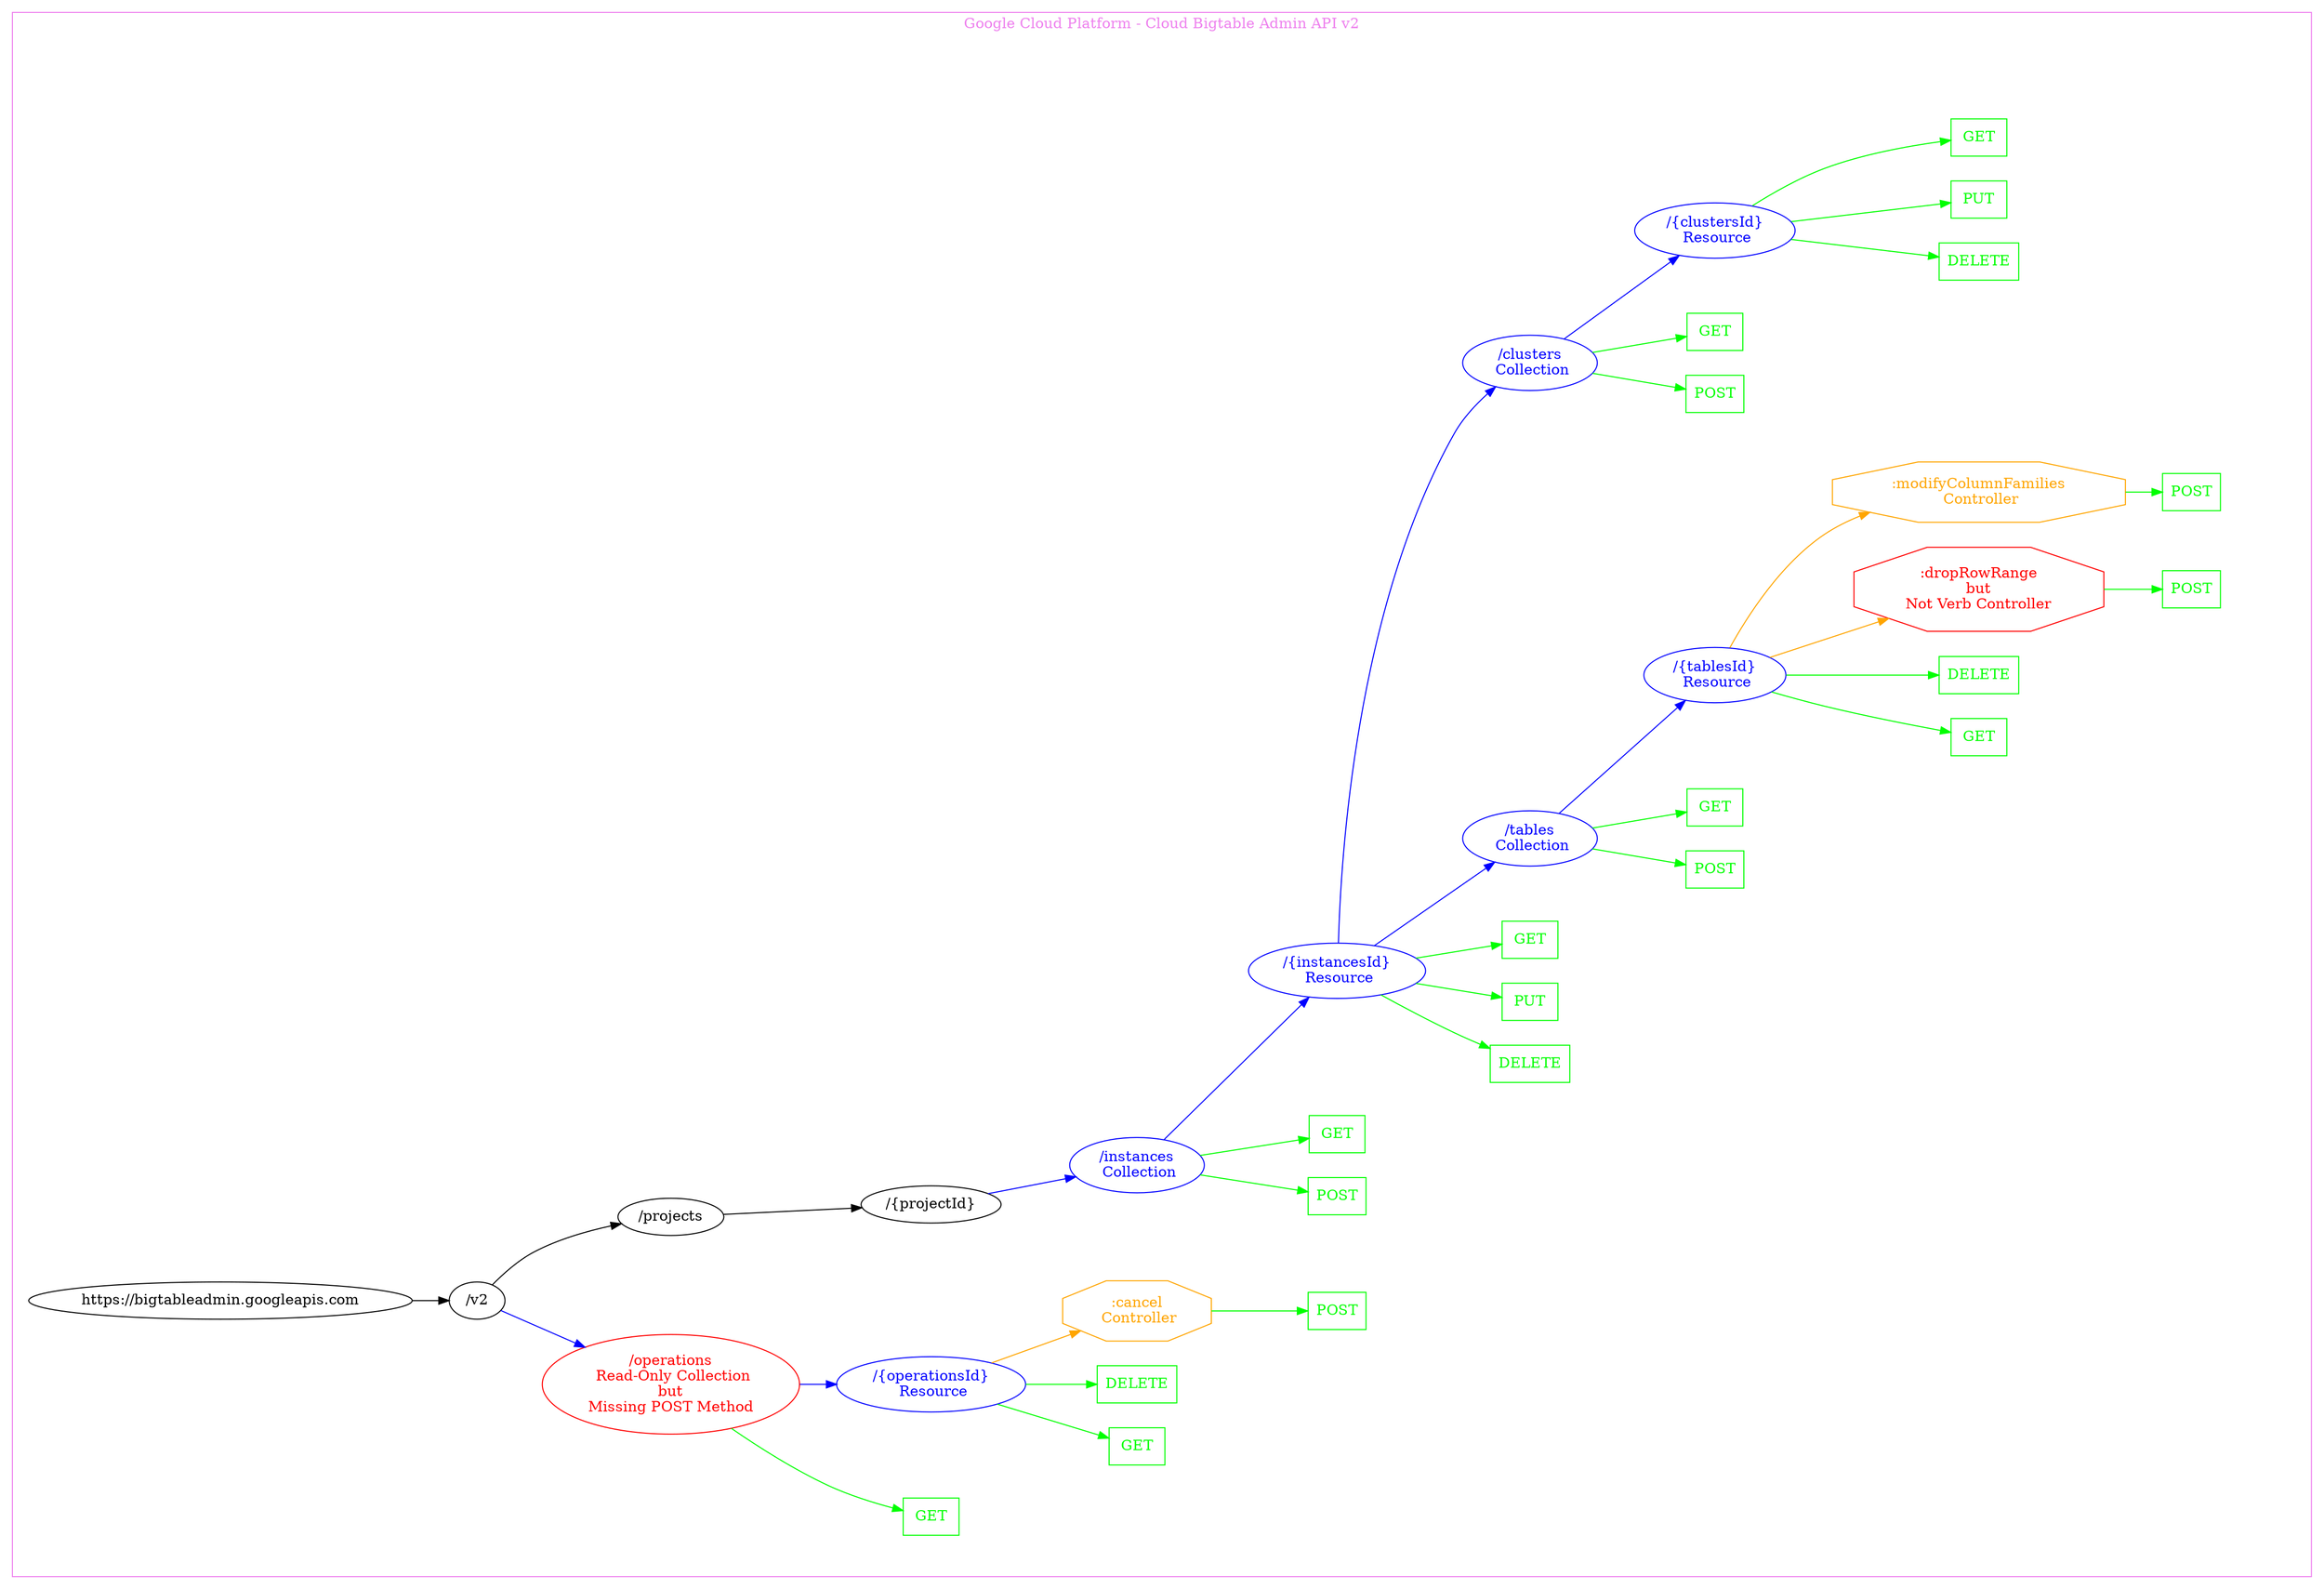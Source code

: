 digraph Cloud_Computing_REST_API {
rankdir="LR";
subgraph cluster_0 {
label="Google Cloud Platform - Cloud Bigtable Admin API v2"
color=violet
fontcolor=violet
subgraph cluster_1 {
label=""
color=white
fontcolor=white
node1 [label="https://bigtableadmin.googleapis.com", shape="ellipse", color="black", fontcolor="black"]
node1 -> node2 [color="black", fontcolor="black"]
subgraph cluster_2 {
label=""
color=white
fontcolor=white
node2 [label="/v2", shape="ellipse", color="black", fontcolor="black"]
node2 -> node3 [color="blue", fontcolor="blue"]
subgraph cluster_3 {
label=""
color=white
fontcolor=white
node3 [label="/operations\n Read-Only Collection\nbut\nMissing POST Method", shape="ellipse", color="red", fontcolor="red"]
node3 -> node4 [color="green", fontcolor="green"]
subgraph cluster_4 {
label=""
color=white
fontcolor=white
node4 [label="GET", shape="box", color="green", fontcolor="green"]
}
node3 -> node5 [color="blue", fontcolor="blue"]
subgraph cluster_5 {
label=""
color=white
fontcolor=white
node5 [label="/{operationsId}\n Resource", shape="ellipse", color="blue", fontcolor="blue"]
node5 -> node6 [color="green", fontcolor="green"]
subgraph cluster_6 {
label=""
color=white
fontcolor=white
node6 [label="GET", shape="box", color="green", fontcolor="green"]
}
node5 -> node7 [color="green", fontcolor="green"]
subgraph cluster_7 {
label=""
color=white
fontcolor=white
node7 [label="DELETE", shape="box", color="green", fontcolor="green"]
}
node5 -> node8 [color="orange", fontcolor="orange"]
subgraph cluster_8 {
label=""
color=white
fontcolor=white
node8 [label=":cancel\n Controller", shape="octagon", color="orange", fontcolor="orange"]
node8 -> node9 [color="green", fontcolor="green"]
subgraph cluster_9 {
label=""
color=white
fontcolor=white
node9 [label="POST", shape="box", color="green", fontcolor="green"]
}
}
}
}
node2 -> node10 [color="black", fontcolor="black"]
subgraph cluster_10 {
label=""
color=white
fontcolor=white
node10 [label="/projects", shape="ellipse", color="black", fontcolor="black"]
node10 -> node11 [color="black", fontcolor="black"]
subgraph cluster_11 {
label=""
color=white
fontcolor=white
node11 [label="/{projectId}", shape="ellipse", color="black", fontcolor="black"]
node11 -> node12 [color="blue", fontcolor="blue"]
subgraph cluster_12 {
label=""
color=white
fontcolor=white
node12 [label="/instances\n Collection", shape="ellipse", color="blue", fontcolor="blue"]
node12 -> node13 [color="green", fontcolor="green"]
subgraph cluster_13 {
label=""
color=white
fontcolor=white
node13 [label="POST", shape="box", color="green", fontcolor="green"]
}
node12 -> node14 [color="green", fontcolor="green"]
subgraph cluster_14 {
label=""
color=white
fontcolor=white
node14 [label="GET", shape="box", color="green", fontcolor="green"]
}
node12 -> node15 [color="blue", fontcolor="blue"]
subgraph cluster_15 {
label=""
color=white
fontcolor=white
node15 [label="/{instancesId}\n Resource", shape="ellipse", color="blue", fontcolor="blue"]
node15 -> node16 [color="green", fontcolor="green"]
subgraph cluster_16 {
label=""
color=white
fontcolor=white
node16 [label="DELETE", shape="box", color="green", fontcolor="green"]
}
node15 -> node17 [color="green", fontcolor="green"]
subgraph cluster_17 {
label=""
color=white
fontcolor=white
node17 [label="PUT", shape="box", color="green", fontcolor="green"]
}
node15 -> node18 [color="green", fontcolor="green"]
subgraph cluster_18 {
label=""
color=white
fontcolor=white
node18 [label="GET", shape="box", color="green", fontcolor="green"]
}
node15 -> node19 [color="blue", fontcolor="blue"]
subgraph cluster_19 {
label=""
color=white
fontcolor=white
node19 [label="/tables\n Collection", shape="ellipse", color="blue", fontcolor="blue"]
node19 -> node20 [color="green", fontcolor="green"]
subgraph cluster_20 {
label=""
color=white
fontcolor=white
node20 [label="POST", shape="box", color="green", fontcolor="green"]
}
node19 -> node21 [color="green", fontcolor="green"]
subgraph cluster_21 {
label=""
color=white
fontcolor=white
node21 [label="GET", shape="box", color="green", fontcolor="green"]
}
node19 -> node22 [color="blue", fontcolor="blue"]
subgraph cluster_22 {
label=""
color=white
fontcolor=white
node22 [label="/{tablesId}\n Resource", shape="ellipse", color="blue", fontcolor="blue"]
node22 -> node23 [color="green", fontcolor="green"]
subgraph cluster_23 {
label=""
color=white
fontcolor=white
node23 [label="GET", shape="box", color="green", fontcolor="green"]
}
node22 -> node24 [color="green", fontcolor="green"]
subgraph cluster_24 {
label=""
color=white
fontcolor=white
node24 [label="DELETE", shape="box", color="green", fontcolor="green"]
}
node22 -> node25 [color="orange", fontcolor="orange"]
subgraph cluster_25 {
label=""
color=white
fontcolor=white
node25 [label=":dropRowRange\nbut\nNot Verb Controller", shape="octagon", color="red", fontcolor="red"]
node25 -> node26 [color="green", fontcolor="green"]
subgraph cluster_26 {
label=""
color=white
fontcolor=white
node26 [label="POST", shape="box", color="green", fontcolor="green"]
}
}
node22 -> node27 [color="orange", fontcolor="orange"]
subgraph cluster_27 {
label=""
color=white
fontcolor=white
node27 [label=":modifyColumnFamilies\n Controller", shape="octagon", color="orange", fontcolor="orange"]
node27 -> node28 [color="green", fontcolor="green"]
subgraph cluster_28 {
label=""
color=white
fontcolor=white
node28 [label="POST", shape="box", color="green", fontcolor="green"]
}
}
}
}
node15 -> node29 [color="blue", fontcolor="blue"]
subgraph cluster_29 {
label=""
color=white
fontcolor=white
node29 [label="/clusters\n Collection", shape="ellipse", color="blue", fontcolor="blue"]
node29 -> node30 [color="green", fontcolor="green"]
subgraph cluster_30 {
label=""
color=white
fontcolor=white
node30 [label="POST", shape="box", color="green", fontcolor="green"]
}
node29 -> node31 [color="green", fontcolor="green"]
subgraph cluster_31 {
label=""
color=white
fontcolor=white
node31 [label="GET", shape="box", color="green", fontcolor="green"]
}
node29 -> node32 [color="blue", fontcolor="blue"]
subgraph cluster_32 {
label=""
color=white
fontcolor=white
node32 [label="/{clustersId}\n Resource", shape="ellipse", color="blue", fontcolor="blue"]
node32 -> node33 [color="green", fontcolor="green"]
subgraph cluster_33 {
label=""
color=white
fontcolor=white
node33 [label="DELETE", shape="box", color="green", fontcolor="green"]
}
node32 -> node34 [color="green", fontcolor="green"]
subgraph cluster_34 {
label=""
color=white
fontcolor=white
node34 [label="PUT", shape="box", color="green", fontcolor="green"]
}
node32 -> node35 [color="green", fontcolor="green"]
subgraph cluster_35 {
label=""
color=white
fontcolor=white
node35 [label="GET", shape="box", color="green", fontcolor="green"]
}
}
}
}
}
}
}
}
}
}
}
